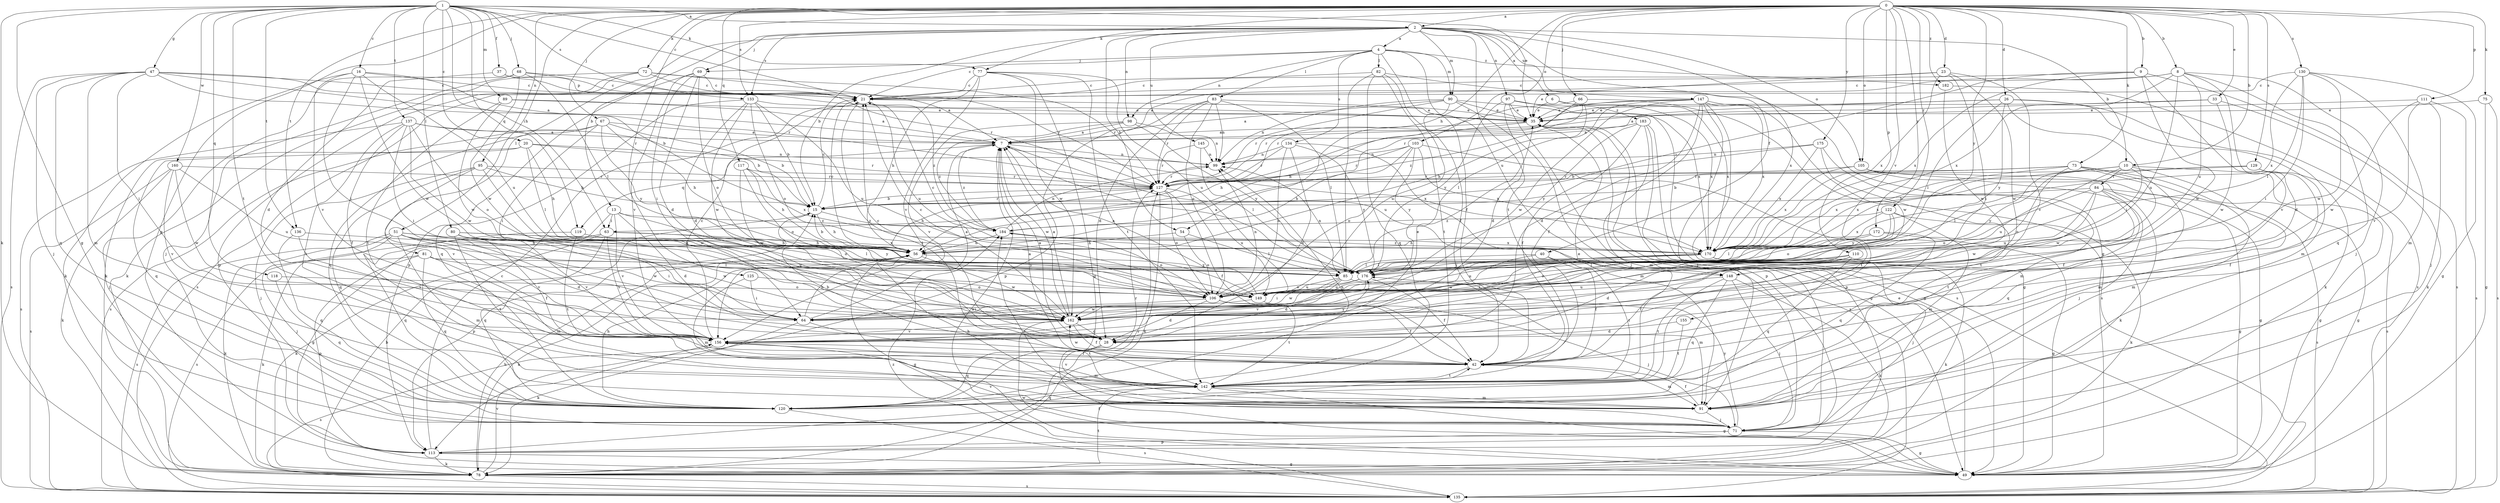 strict digraph  {
0;
1;
2;
4;
6;
7;
8;
9;
10;
13;
15;
16;
20;
21;
23;
26;
28;
33;
35;
37;
40;
42;
47;
49;
51;
54;
56;
63;
64;
66;
67;
68;
69;
71;
72;
73;
75;
77;
78;
80;
81;
82;
83;
84;
85;
89;
90;
91;
95;
97;
98;
99;
103;
105;
106;
110;
111;
113;
117;
118;
119;
120;
122;
125;
127;
129;
130;
133;
134;
135;
136;
137;
142;
145;
147;
148;
149;
155;
156;
160;
162;
170;
172;
175;
176;
182;
183;
184;
0 -> 2  [label=a];
0 -> 8  [label=b];
0 -> 9  [label=b];
0 -> 10  [label=b];
0 -> 23  [label=d];
0 -> 26  [label=d];
0 -> 33  [label=e];
0 -> 51  [label=h];
0 -> 54  [label=h];
0 -> 66  [label=j];
0 -> 67  [label=j];
0 -> 72  [label=k];
0 -> 73  [label=k];
0 -> 75  [label=k];
0 -> 77  [label=k];
0 -> 95  [label=n];
0 -> 103  [label=o];
0 -> 105  [label=o];
0 -> 110  [label=p];
0 -> 111  [label=p];
0 -> 113  [label=p];
0 -> 117  [label=q];
0 -> 122  [label=r];
0 -> 125  [label=r];
0 -> 129  [label=s];
0 -> 130  [label=s];
0 -> 133  [label=s];
0 -> 136  [label=t];
0 -> 155  [label=v];
0 -> 172  [label=y];
0 -> 175  [label=y];
0 -> 176  [label=y];
0 -> 182  [label=z];
1 -> 2  [label=a];
1 -> 16  [label=c];
1 -> 20  [label=c];
1 -> 21  [label=c];
1 -> 35  [label=e];
1 -> 37  [label=f];
1 -> 47  [label=g];
1 -> 49  [label=g];
1 -> 63  [label=i];
1 -> 68  [label=j];
1 -> 77  [label=k];
1 -> 78  [label=k];
1 -> 80  [label=l];
1 -> 89  [label=m];
1 -> 118  [label=q];
1 -> 119  [label=q];
1 -> 133  [label=s];
1 -> 136  [label=t];
1 -> 137  [label=t];
1 -> 142  [label=t];
1 -> 160  [label=w];
2 -> 4  [label=a];
2 -> 6  [label=a];
2 -> 10  [label=b];
2 -> 13  [label=b];
2 -> 15  [label=b];
2 -> 40  [label=f];
2 -> 49  [label=g];
2 -> 54  [label=h];
2 -> 69  [label=j];
2 -> 81  [label=l];
2 -> 90  [label=m];
2 -> 97  [label=n];
2 -> 98  [label=n];
2 -> 105  [label=o];
2 -> 133  [label=s];
2 -> 142  [label=t];
2 -> 145  [label=u];
2 -> 147  [label=u];
4 -> 21  [label=c];
4 -> 42  [label=f];
4 -> 69  [label=j];
4 -> 82  [label=l];
4 -> 83  [label=l];
4 -> 90  [label=m];
4 -> 98  [label=n];
4 -> 134  [label=s];
4 -> 148  [label=u];
4 -> 182  [label=z];
6 -> 56  [label=h];
6 -> 170  [label=x];
6 -> 183  [label=z];
7 -> 99  [label=n];
7 -> 119  [label=q];
7 -> 148  [label=u];
7 -> 162  [label=w];
7 -> 170  [label=x];
7 -> 184  [label=z];
8 -> 7  [label=a];
8 -> 21  [label=c];
8 -> 28  [label=d];
8 -> 71  [label=j];
8 -> 120  [label=q];
8 -> 148  [label=u];
8 -> 149  [label=u];
8 -> 170  [label=x];
9 -> 21  [label=c];
9 -> 63  [label=i];
9 -> 135  [label=s];
9 -> 156  [label=v];
9 -> 162  [label=w];
9 -> 170  [label=x];
10 -> 42  [label=f];
10 -> 49  [label=g];
10 -> 84  [label=l];
10 -> 85  [label=l];
10 -> 91  [label=m];
10 -> 149  [label=u];
10 -> 170  [label=x];
10 -> 176  [label=y];
13 -> 28  [label=d];
13 -> 49  [label=g];
13 -> 63  [label=i];
13 -> 106  [label=o];
13 -> 156  [label=v];
13 -> 184  [label=z];
15 -> 21  [label=c];
15 -> 56  [label=h];
15 -> 113  [label=p];
15 -> 127  [label=r];
15 -> 184  [label=z];
16 -> 7  [label=a];
16 -> 21  [label=c];
16 -> 64  [label=i];
16 -> 78  [label=k];
16 -> 149  [label=u];
16 -> 156  [label=v];
16 -> 162  [label=w];
20 -> 56  [label=h];
20 -> 71  [label=j];
20 -> 85  [label=l];
20 -> 99  [label=n];
20 -> 120  [label=q];
20 -> 127  [label=r];
21 -> 35  [label=e];
21 -> 142  [label=t];
21 -> 149  [label=u];
21 -> 184  [label=z];
23 -> 21  [label=c];
23 -> 35  [label=e];
23 -> 64  [label=i];
23 -> 156  [label=v];
23 -> 162  [label=w];
23 -> 170  [label=x];
26 -> 35  [label=e];
26 -> 64  [label=i];
26 -> 78  [label=k];
26 -> 85  [label=l];
26 -> 91  [label=m];
26 -> 127  [label=r];
26 -> 176  [label=y];
28 -> 7  [label=a];
28 -> 21  [label=c];
28 -> 91  [label=m];
28 -> 120  [label=q];
33 -> 7  [label=a];
33 -> 35  [label=e];
33 -> 78  [label=k];
33 -> 162  [label=w];
35 -> 7  [label=a];
35 -> 49  [label=g];
35 -> 56  [label=h];
35 -> 135  [label=s];
37 -> 21  [label=p];
37 -> 28  [label=d];
37 -> 127  [label=r];
40 -> 42  [label=f];
40 -> 85  [label=l];
40 -> 142  [label=t];
40 -> 162  [label=w];
42 -> 7  [label=a];
42 -> 15  [label=b];
42 -> 91  [label=m];
42 -> 142  [label=t];
42 -> 162  [label=w];
47 -> 15  [label=b];
47 -> 21  [label=c];
47 -> 35  [label=e];
47 -> 64  [label=i];
47 -> 71  [label=j];
47 -> 91  [label=m];
47 -> 120  [label=q];
47 -> 127  [label=r];
47 -> 135  [label=s];
49 -> 7  [label=a];
49 -> 35  [label=e];
49 -> 162  [label=w];
51 -> 28  [label=d];
51 -> 56  [label=h];
51 -> 71  [label=j];
51 -> 78  [label=k];
51 -> 91  [label=m];
51 -> 135  [label=s];
51 -> 149  [label=u];
51 -> 156  [label=v];
51 -> 162  [label=w];
54 -> 56  [label=h];
54 -> 85  [label=l];
54 -> 106  [label=o];
56 -> 15  [label=b];
56 -> 21  [label=c];
56 -> 49  [label=g];
56 -> 78  [label=k];
56 -> 162  [label=w];
56 -> 176  [label=y];
63 -> 56  [label=h];
63 -> 78  [label=k];
63 -> 85  [label=l];
63 -> 120  [label=q];
63 -> 135  [label=s];
63 -> 156  [label=v];
64 -> 7  [label=a];
64 -> 56  [label=h];
64 -> 78  [label=k];
64 -> 142  [label=t];
66 -> 35  [label=e];
66 -> 56  [label=h];
66 -> 127  [label=r];
66 -> 162  [label=w];
66 -> 184  [label=z];
67 -> 7  [label=a];
67 -> 15  [label=b];
67 -> 56  [label=h];
67 -> 64  [label=i];
67 -> 120  [label=q];
67 -> 135  [label=s];
67 -> 176  [label=y];
68 -> 21  [label=c];
68 -> 71  [label=j];
68 -> 78  [label=k];
68 -> 85  [label=l];
68 -> 127  [label=r];
68 -> 162  [label=w];
69 -> 21  [label=c];
69 -> 28  [label=d];
69 -> 64  [label=i];
69 -> 106  [label=o];
69 -> 113  [label=p];
69 -> 156  [label=v];
71 -> 49  [label=g];
71 -> 113  [label=p];
71 -> 156  [label=v];
71 -> 176  [label=y];
71 -> 184  [label=z];
72 -> 7  [label=a];
72 -> 21  [label=c];
72 -> 78  [label=k];
72 -> 113  [label=p];
72 -> 127  [label=r];
72 -> 135  [label=s];
73 -> 15  [label=b];
73 -> 49  [label=g];
73 -> 91  [label=m];
73 -> 106  [label=o];
73 -> 127  [label=r];
73 -> 162  [label=w];
73 -> 170  [label=x];
75 -> 35  [label=e];
75 -> 49  [label=g];
75 -> 135  [label=s];
77 -> 21  [label=c];
77 -> 49  [label=g];
77 -> 56  [label=h];
77 -> 142  [label=t];
77 -> 149  [label=u];
77 -> 156  [label=v];
77 -> 162  [label=w];
78 -> 15  [label=b];
78 -> 56  [label=h];
78 -> 127  [label=r];
78 -> 135  [label=s];
78 -> 142  [label=t];
78 -> 156  [label=v];
80 -> 42  [label=f];
80 -> 64  [label=i];
80 -> 142  [label=t];
80 -> 156  [label=v];
80 -> 162  [label=w];
80 -> 170  [label=x];
80 -> 176  [label=y];
81 -> 78  [label=k];
81 -> 85  [label=l];
81 -> 91  [label=m];
81 -> 113  [label=p];
81 -> 120  [label=q];
81 -> 176  [label=y];
82 -> 21  [label=c];
82 -> 42  [label=f];
82 -> 85  [label=l];
82 -> 120  [label=q];
82 -> 142  [label=t];
82 -> 170  [label=x];
83 -> 28  [label=d];
83 -> 35  [label=e];
83 -> 85  [label=l];
83 -> 99  [label=n];
83 -> 106  [label=o];
83 -> 113  [label=p];
83 -> 127  [label=r];
84 -> 15  [label=b];
84 -> 49  [label=g];
84 -> 106  [label=o];
84 -> 120  [label=q];
84 -> 135  [label=s];
84 -> 142  [label=t];
84 -> 149  [label=u];
84 -> 162  [label=w];
85 -> 28  [label=d];
85 -> 91  [label=m];
85 -> 99  [label=n];
85 -> 149  [label=u];
85 -> 156  [label=v];
85 -> 162  [label=w];
89 -> 7  [label=a];
89 -> 35  [label=e];
89 -> 142  [label=t];
89 -> 162  [label=w];
90 -> 7  [label=a];
90 -> 35  [label=e];
90 -> 71  [label=j];
90 -> 99  [label=n];
90 -> 127  [label=r];
90 -> 149  [label=u];
90 -> 170  [label=x];
91 -> 42  [label=f];
91 -> 56  [label=h];
91 -> 71  [label=j];
95 -> 15  [label=b];
95 -> 71  [label=j];
95 -> 120  [label=q];
95 -> 127  [label=r];
95 -> 156  [label=v];
95 -> 162  [label=w];
97 -> 28  [label=d];
97 -> 35  [label=e];
97 -> 113  [label=p];
97 -> 135  [label=s];
97 -> 170  [label=x];
97 -> 176  [label=y];
98 -> 7  [label=a];
98 -> 99  [label=n];
98 -> 156  [label=v];
98 -> 176  [label=y];
98 -> 184  [label=z];
99 -> 127  [label=r];
103 -> 56  [label=h];
103 -> 99  [label=n];
103 -> 106  [label=o];
103 -> 127  [label=r];
103 -> 142  [label=t];
103 -> 170  [label=x];
103 -> 176  [label=y];
105 -> 49  [label=g];
105 -> 71  [label=j];
105 -> 78  [label=k];
105 -> 127  [label=r];
105 -> 170  [label=x];
106 -> 28  [label=d];
106 -> 42  [label=f];
106 -> 64  [label=i];
106 -> 99  [label=n];
106 -> 142  [label=t];
110 -> 28  [label=d];
110 -> 42  [label=f];
110 -> 85  [label=l];
110 -> 106  [label=o];
110 -> 120  [label=q];
111 -> 35  [label=e];
111 -> 71  [label=j];
111 -> 135  [label=s];
111 -> 156  [label=v];
111 -> 162  [label=w];
113 -> 21  [label=c];
113 -> 42  [label=f];
113 -> 49  [label=g];
113 -> 78  [label=k];
117 -> 56  [label=h];
117 -> 106  [label=o];
117 -> 127  [label=r];
117 -> 162  [label=w];
117 -> 170  [label=x];
118 -> 106  [label=o];
118 -> 120  [label=q];
119 -> 56  [label=h];
119 -> 120  [label=q];
119 -> 142  [label=t];
120 -> 56  [label=h];
120 -> 99  [label=n];
120 -> 127  [label=r];
120 -> 135  [label=s];
122 -> 78  [label=k];
122 -> 91  [label=m];
122 -> 106  [label=o];
122 -> 170  [label=x];
122 -> 176  [label=y];
122 -> 184  [label=z];
125 -> 64  [label=i];
125 -> 91  [label=m];
125 -> 106  [label=o];
127 -> 15  [label=b];
127 -> 42  [label=f];
127 -> 56  [label=h];
127 -> 78  [label=k];
127 -> 106  [label=o];
127 -> 149  [label=u];
129 -> 42  [label=f];
129 -> 127  [label=r];
129 -> 135  [label=s];
129 -> 170  [label=x];
130 -> 21  [label=c];
130 -> 49  [label=g];
130 -> 64  [label=i];
130 -> 85  [label=l];
130 -> 91  [label=m];
130 -> 162  [label=w];
130 -> 170  [label=x];
133 -> 15  [label=b];
133 -> 28  [label=d];
133 -> 35  [label=e];
133 -> 106  [label=o];
133 -> 120  [label=q];
133 -> 149  [label=u];
133 -> 162  [label=w];
134 -> 28  [label=d];
134 -> 91  [label=m];
134 -> 99  [label=n];
134 -> 106  [label=o];
134 -> 127  [label=r];
134 -> 176  [label=y];
135 -> 184  [label=z];
136 -> 56  [label=h];
136 -> 120  [label=q];
136 -> 156  [label=v];
137 -> 7  [label=a];
137 -> 15  [label=b];
137 -> 42  [label=f];
137 -> 64  [label=i];
137 -> 106  [label=o];
137 -> 135  [label=s];
137 -> 142  [label=t];
137 -> 162  [label=w];
142 -> 35  [label=e];
142 -> 49  [label=g];
142 -> 91  [label=m];
142 -> 120  [label=q];
142 -> 156  [label=v];
145 -> 85  [label=l];
145 -> 99  [label=n];
145 -> 127  [label=r];
147 -> 28  [label=d];
147 -> 35  [label=e];
147 -> 42  [label=f];
147 -> 49  [label=g];
147 -> 71  [label=j];
147 -> 85  [label=l];
147 -> 127  [label=r];
147 -> 135  [label=s];
147 -> 162  [label=w];
147 -> 170  [label=x];
148 -> 71  [label=j];
148 -> 78  [label=k];
148 -> 120  [label=q];
148 -> 142  [label=t];
148 -> 149  [label=u];
149 -> 7  [label=a];
149 -> 71  [label=j];
149 -> 162  [label=w];
155 -> 28  [label=d];
155 -> 142  [label=t];
156 -> 21  [label=c];
156 -> 35  [label=e];
156 -> 42  [label=f];
156 -> 135  [label=s];
156 -> 176  [label=y];
160 -> 78  [label=k];
160 -> 127  [label=r];
160 -> 135  [label=s];
160 -> 149  [label=u];
160 -> 156  [label=v];
160 -> 162  [label=w];
162 -> 7  [label=a];
162 -> 21  [label=c];
162 -> 28  [label=d];
162 -> 42  [label=f];
162 -> 156  [label=v];
170 -> 64  [label=i];
170 -> 71  [label=j];
170 -> 78  [label=k];
170 -> 85  [label=l];
170 -> 149  [label=u];
170 -> 176  [label=y];
170 -> 184  [label=z];
172 -> 49  [label=g];
172 -> 56  [label=h];
172 -> 85  [label=l];
172 -> 120  [label=q];
175 -> 15  [label=b];
175 -> 91  [label=m];
175 -> 99  [label=n];
175 -> 142  [label=t];
175 -> 170  [label=x];
176 -> 7  [label=a];
176 -> 21  [label=c];
176 -> 42  [label=f];
176 -> 64  [label=i];
176 -> 106  [label=o];
176 -> 149  [label=u];
182 -> 135  [label=s];
182 -> 162  [label=w];
183 -> 7  [label=a];
183 -> 42  [label=f];
183 -> 49  [label=g];
183 -> 91  [label=m];
183 -> 113  [label=p];
183 -> 176  [label=y];
184 -> 56  [label=h];
184 -> 99  [label=n];
184 -> 106  [label=o];
184 -> 170  [label=x];
}
